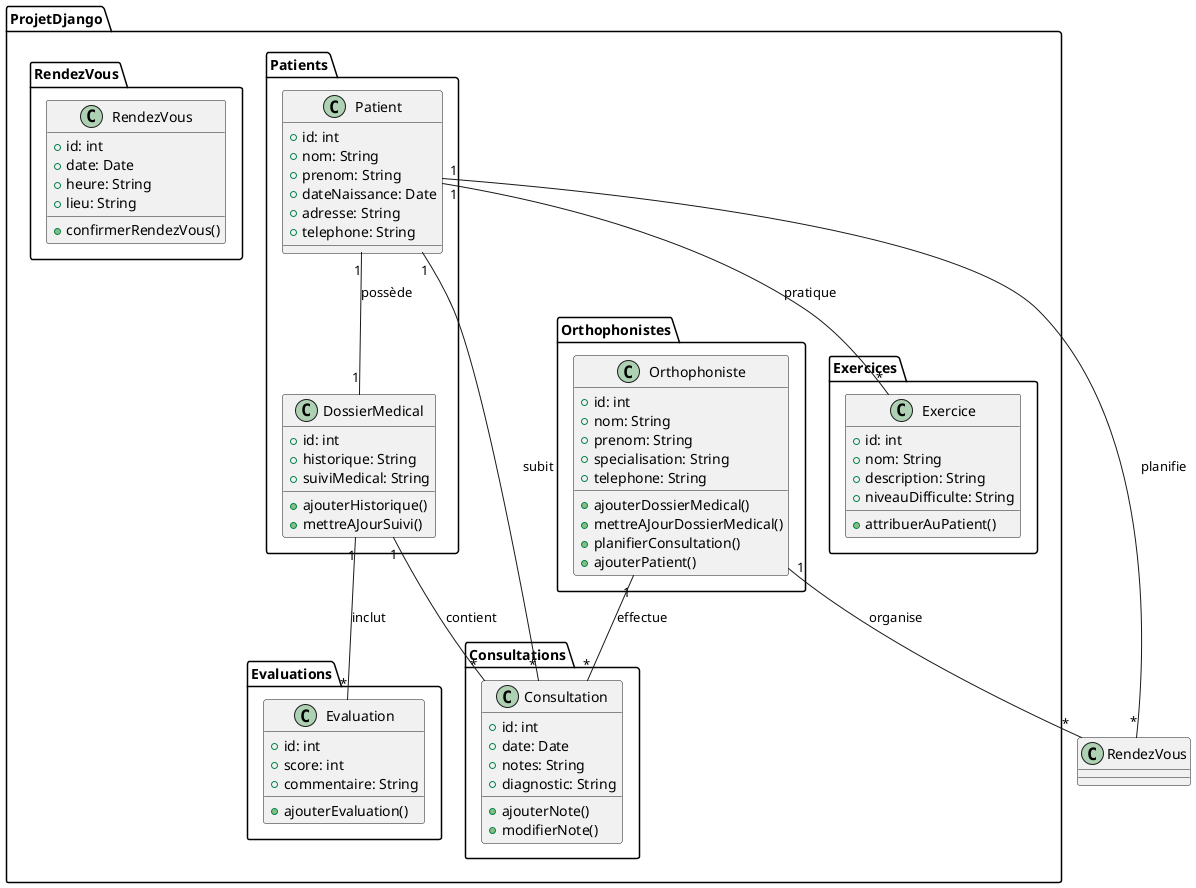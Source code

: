@startuml

package ProjetDjango {
    package Patients {
        class Patient {
            +id: int
            +nom: String
            +prenom: String
            +dateNaissance: Date
            +adresse: String
            +telephone: String
        }

        class DossierMedical {
            +id: int
            +historique: String
            +suiviMedical: String
            +ajouterHistorique()
            +mettreAJourSuivi()
        }
    }

    package Consultations {
        class Consultation {
            +id: int
            +date: Date
            +notes: String
            +diagnostic: String
            +ajouterNote()
            +modifierNote()
        }
    }

    package Orthophonistes {
        class Orthophoniste {
            +id: int
            +nom: String
            +prenom: String
            +specialisation: String
            +telephone: String
            +ajouterDossierMedical()
            +mettreAJourDossierMedical()
            +planifierConsultation()
            +ajouterPatient()
        }
    }

    package Exercices {
        class Exercice {
            +id: int
            +nom: String
            +description: String
            +niveauDifficulte: String
            +attribuerAuPatient()
        }
    }

    package Evaluations {
        class Evaluation {
            +id: int
            +score: int
            +commentaire: String
            +ajouterEvaluation()
        }
    }

    package RendezVous {
        class RendezVous {
            +id: int
            +date: Date
            +heure: String
            +lieu: String
            +confirmerRendezVous()
        }
    }
}

Patient "1" -- "1" DossierMedical : possède
DossierMedical "1" -- "*" Consultation : contient
DossierMedical "1" -- "*" Evaluation : inclut
Patient "1" -- "*" Consultation : subit
Orthophoniste "1" -- "*" Consultation : effectue
Patient "1" -- "*" Exercice : pratique
Patient "1" -- "*" RendezVous : planifie
Orthophoniste "1" -- "*" RendezVous : organise

@enduml